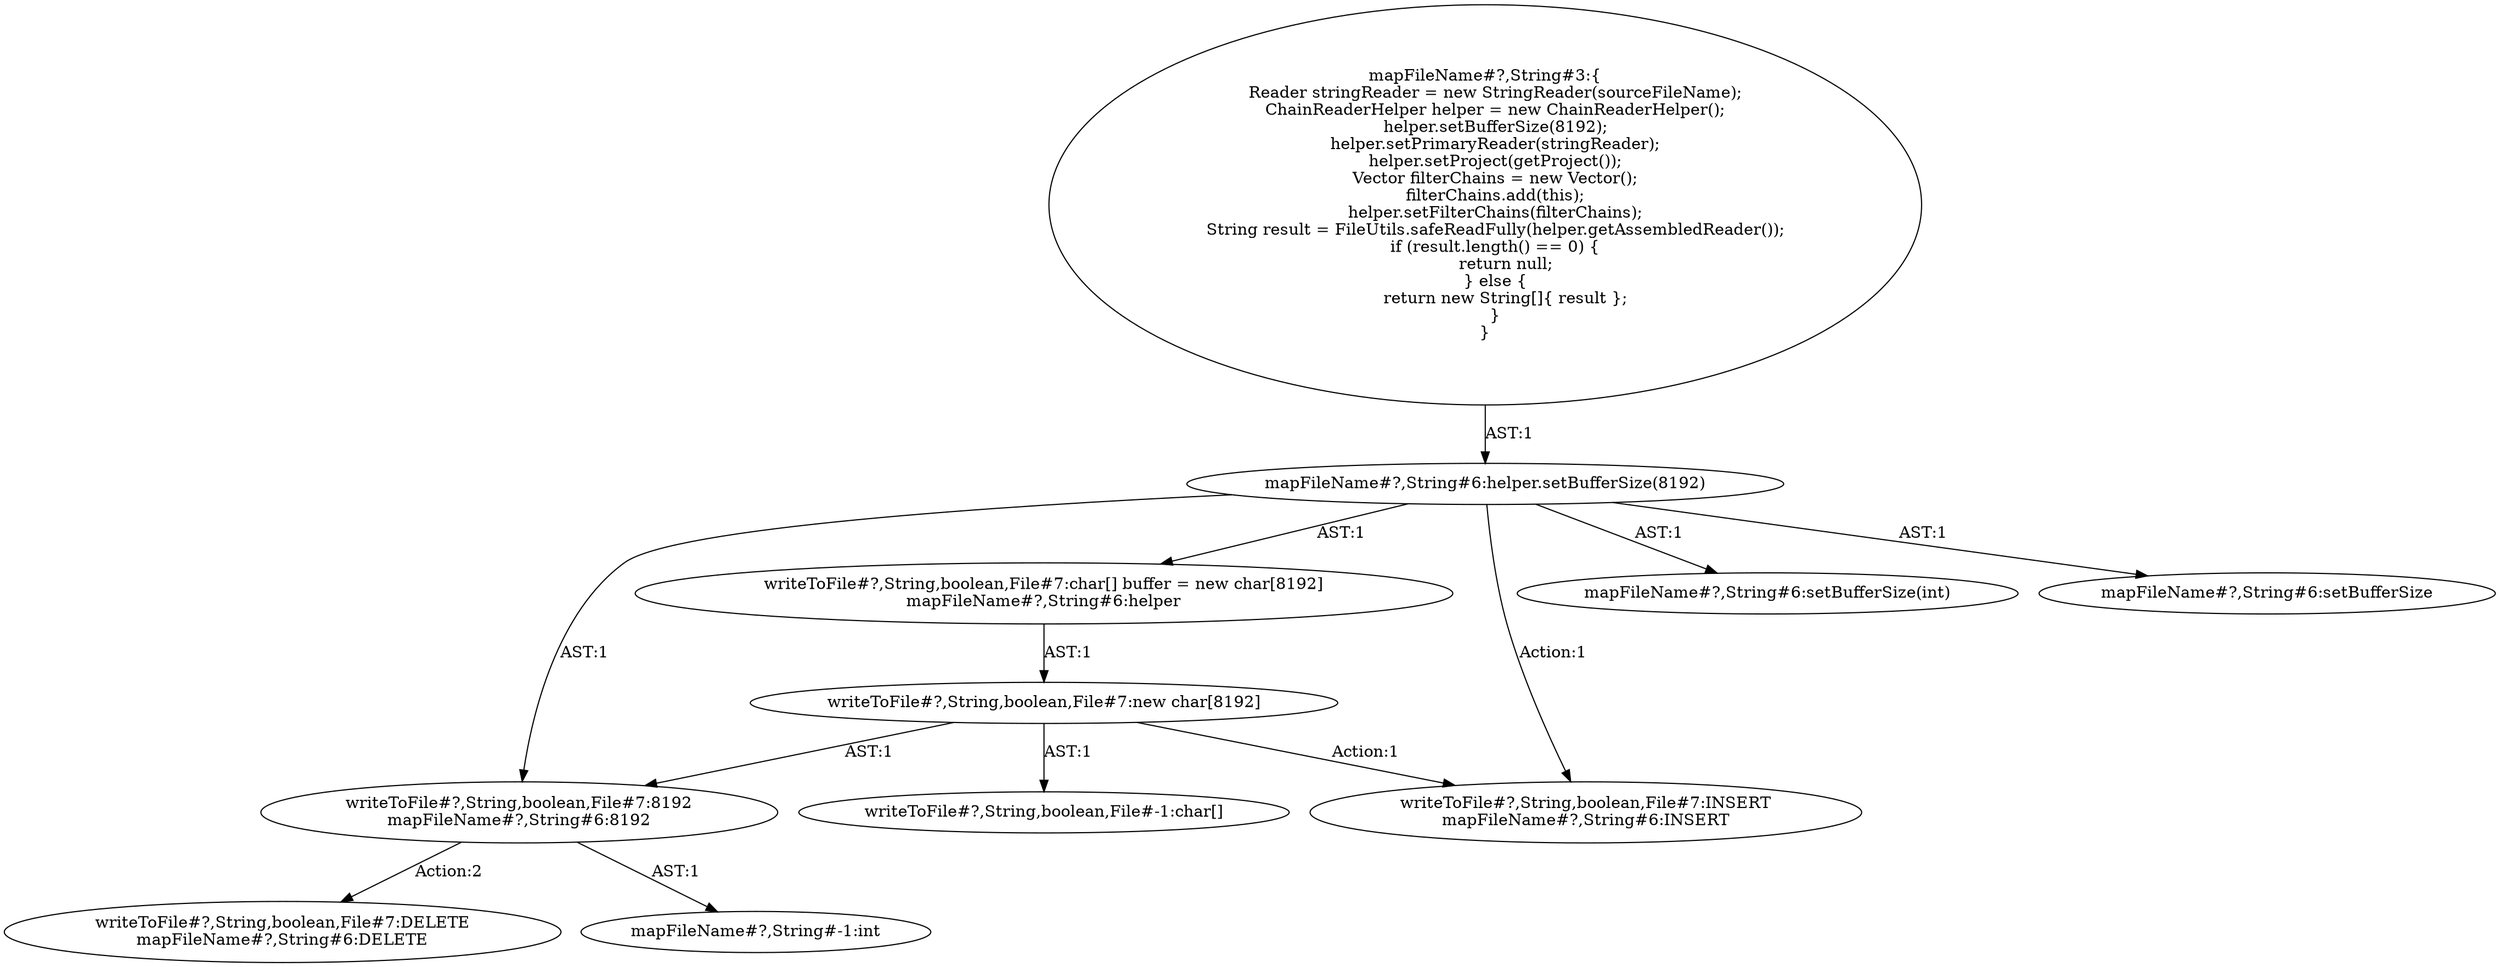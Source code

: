 digraph "Pattern" {
0 [label="writeToFile#?,String,boolean,File#7:DELETE
mapFileName#?,String#6:DELETE" shape=ellipse]
1 [label="writeToFile#?,String,boolean,File#7:8192
mapFileName#?,String#6:8192" shape=ellipse]
2 [label="writeToFile#?,String,boolean,File#7:new char[8192]" shape=ellipse]
3 [label="writeToFile#?,String,boolean,File#7:char[] buffer = new char[8192]
mapFileName#?,String#6:helper" shape=ellipse]
4 [label="writeToFile#?,String,boolean,File#-1:char[]" shape=ellipse]
5 [label="writeToFile#?,String,boolean,File#7:INSERT
mapFileName#?,String#6:INSERT" shape=ellipse]
6 [label="mapFileName#?,String#3:\{
    Reader stringReader = new StringReader(sourceFileName);
    ChainReaderHelper helper = new ChainReaderHelper();
    helper.setBufferSize(8192);
    helper.setPrimaryReader(stringReader);
    helper.setProject(getProject());
    Vector filterChains = new Vector();
    filterChains.add(this);
    helper.setFilterChains(filterChains);
    String result = FileUtils.safeReadFully(helper.getAssembledReader());
    if (result.length() == 0) \{
        return null;
    \} else \{
        return new String[]\{ result \};
    \}
\}" shape=ellipse]
7 [label="mapFileName#?,String#6:setBufferSize(int)" shape=ellipse]
8 [label="mapFileName#?,String#-1:int" shape=ellipse]
9 [label="mapFileName#?,String#6:helper.setBufferSize(8192)" shape=ellipse]
10 [label="mapFileName#?,String#6:setBufferSize" shape=ellipse]
1 -> 0 [label="Action:2"];
1 -> 8 [label="AST:1"];
2 -> 1 [label="AST:1"];
2 -> 4 [label="AST:1"];
2 -> 5 [label="Action:1"];
3 -> 2 [label="AST:1"];
6 -> 9 [label="AST:1"];
9 -> 7 [label="AST:1"];
9 -> 10 [label="AST:1"];
9 -> 3 [label="AST:1"];
9 -> 1 [label="AST:1"];
9 -> 5 [label="Action:1"];
}